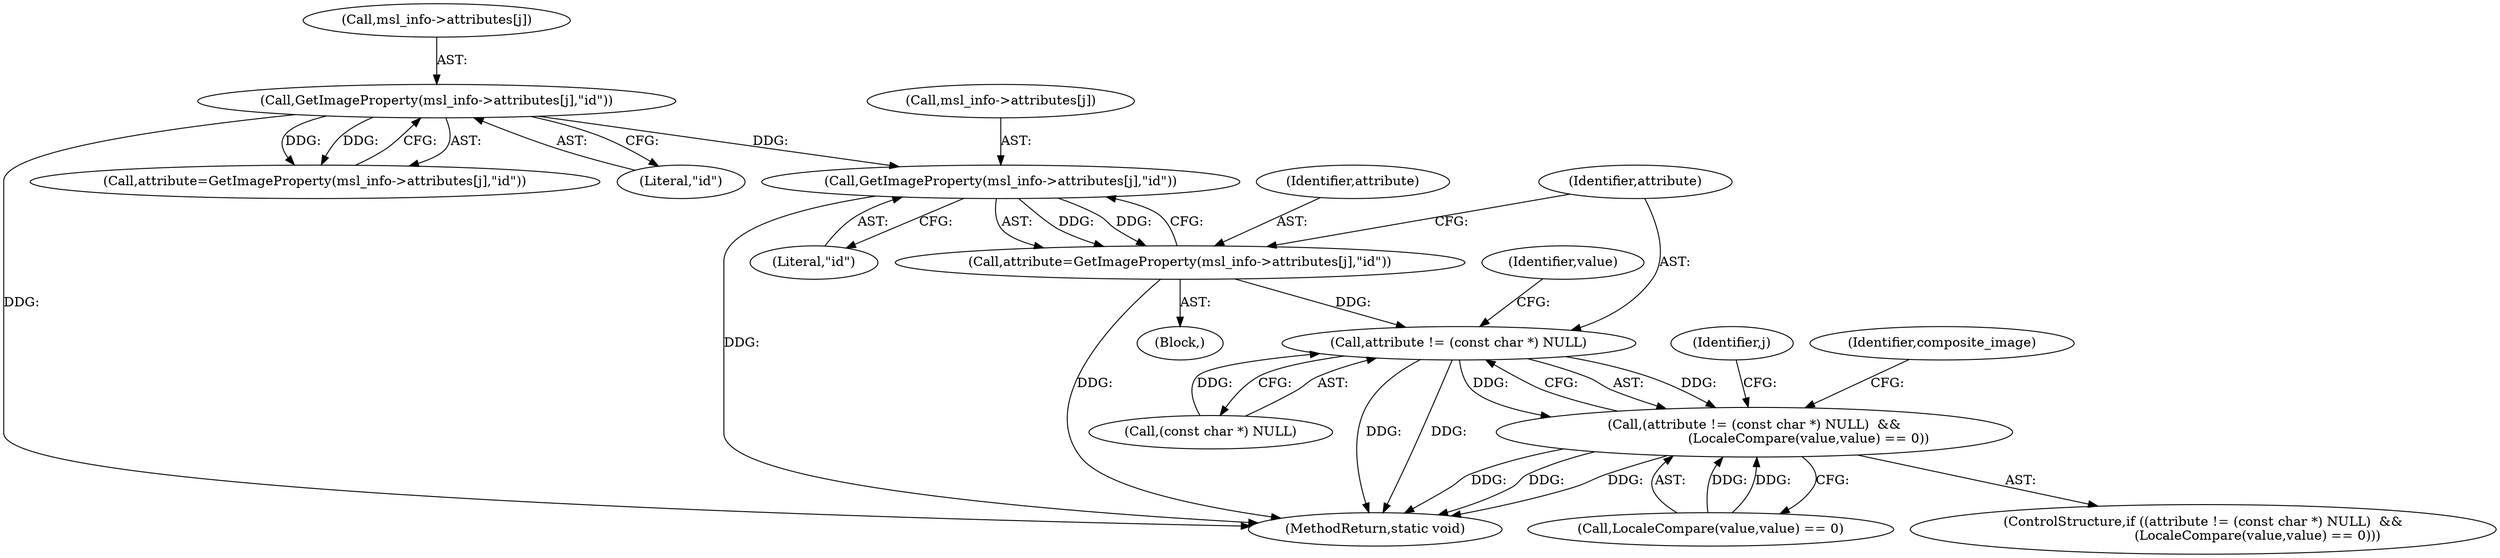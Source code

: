 digraph "0_ImageMagick_56d6e20de489113617cbbddaf41e92600a34db22@array" {
"1003754" [label="(Call,GetImageProperty(msl_info->attributes[j],\"id\"))"];
"1003437" [label="(Call,GetImageProperty(msl_info->attributes[j],\"id\"))"];
"1003752" [label="(Call,attribute=GetImageProperty(msl_info->attributes[j],\"id\"))"];
"1003763" [label="(Call,attribute != (const char *) NULL)"];
"1003762" [label="(Call,(attribute != (const char *) NULL)  &&\n                          (LocaleCompare(value,value) == 0))"];
"1003765" [label="(Call,(const char *) NULL)"];
"1003749" [label="(Identifier,j)"];
"1019610" [label="(MethodReturn,static void)"];
"1003753" [label="(Identifier,attribute)"];
"1003755" [label="(Call,msl_info->attributes[j])"];
"1003435" [label="(Call,attribute=GetImageProperty(msl_info->attributes[j],\"id\"))"];
"1003762" [label="(Call,(attribute != (const char *) NULL)  &&\n                          (LocaleCompare(value,value) == 0))"];
"1003768" [label="(Call,LocaleCompare(value,value) == 0)"];
"1003437" [label="(Call,GetImageProperty(msl_info->attributes[j],\"id\"))"];
"1003750" [label="(Block,)"];
"1003775" [label="(Identifier,composite_image)"];
"1003760" [label="(Literal,\"id\")"];
"1003770" [label="(Identifier,value)"];
"1003438" [label="(Call,msl_info->attributes[j])"];
"1003764" [label="(Identifier,attribute)"];
"1003763" [label="(Call,attribute != (const char *) NULL)"];
"1003754" [label="(Call,GetImageProperty(msl_info->attributes[j],\"id\"))"];
"1003752" [label="(Call,attribute=GetImageProperty(msl_info->attributes[j],\"id\"))"];
"1003761" [label="(ControlStructure,if ((attribute != (const char *) NULL)  &&\n                          (LocaleCompare(value,value) == 0)))"];
"1003443" [label="(Literal,\"id\")"];
"1003754" -> "1003752"  [label="AST: "];
"1003754" -> "1003760"  [label="CFG: "];
"1003755" -> "1003754"  [label="AST: "];
"1003760" -> "1003754"  [label="AST: "];
"1003752" -> "1003754"  [label="CFG: "];
"1003754" -> "1019610"  [label="DDG: "];
"1003754" -> "1003752"  [label="DDG: "];
"1003754" -> "1003752"  [label="DDG: "];
"1003437" -> "1003754"  [label="DDG: "];
"1003437" -> "1003435"  [label="AST: "];
"1003437" -> "1003443"  [label="CFG: "];
"1003438" -> "1003437"  [label="AST: "];
"1003443" -> "1003437"  [label="AST: "];
"1003435" -> "1003437"  [label="CFG: "];
"1003437" -> "1019610"  [label="DDG: "];
"1003437" -> "1003435"  [label="DDG: "];
"1003437" -> "1003435"  [label="DDG: "];
"1003752" -> "1003750"  [label="AST: "];
"1003753" -> "1003752"  [label="AST: "];
"1003764" -> "1003752"  [label="CFG: "];
"1003752" -> "1019610"  [label="DDG: "];
"1003752" -> "1003763"  [label="DDG: "];
"1003763" -> "1003762"  [label="AST: "];
"1003763" -> "1003765"  [label="CFG: "];
"1003764" -> "1003763"  [label="AST: "];
"1003765" -> "1003763"  [label="AST: "];
"1003770" -> "1003763"  [label="CFG: "];
"1003762" -> "1003763"  [label="CFG: "];
"1003763" -> "1019610"  [label="DDG: "];
"1003763" -> "1019610"  [label="DDG: "];
"1003763" -> "1003762"  [label="DDG: "];
"1003763" -> "1003762"  [label="DDG: "];
"1003765" -> "1003763"  [label="DDG: "];
"1003762" -> "1003761"  [label="AST: "];
"1003762" -> "1003768"  [label="CFG: "];
"1003768" -> "1003762"  [label="AST: "];
"1003775" -> "1003762"  [label="CFG: "];
"1003749" -> "1003762"  [label="CFG: "];
"1003762" -> "1019610"  [label="DDG: "];
"1003762" -> "1019610"  [label="DDG: "];
"1003762" -> "1019610"  [label="DDG: "];
"1003768" -> "1003762"  [label="DDG: "];
"1003768" -> "1003762"  [label="DDG: "];
}
